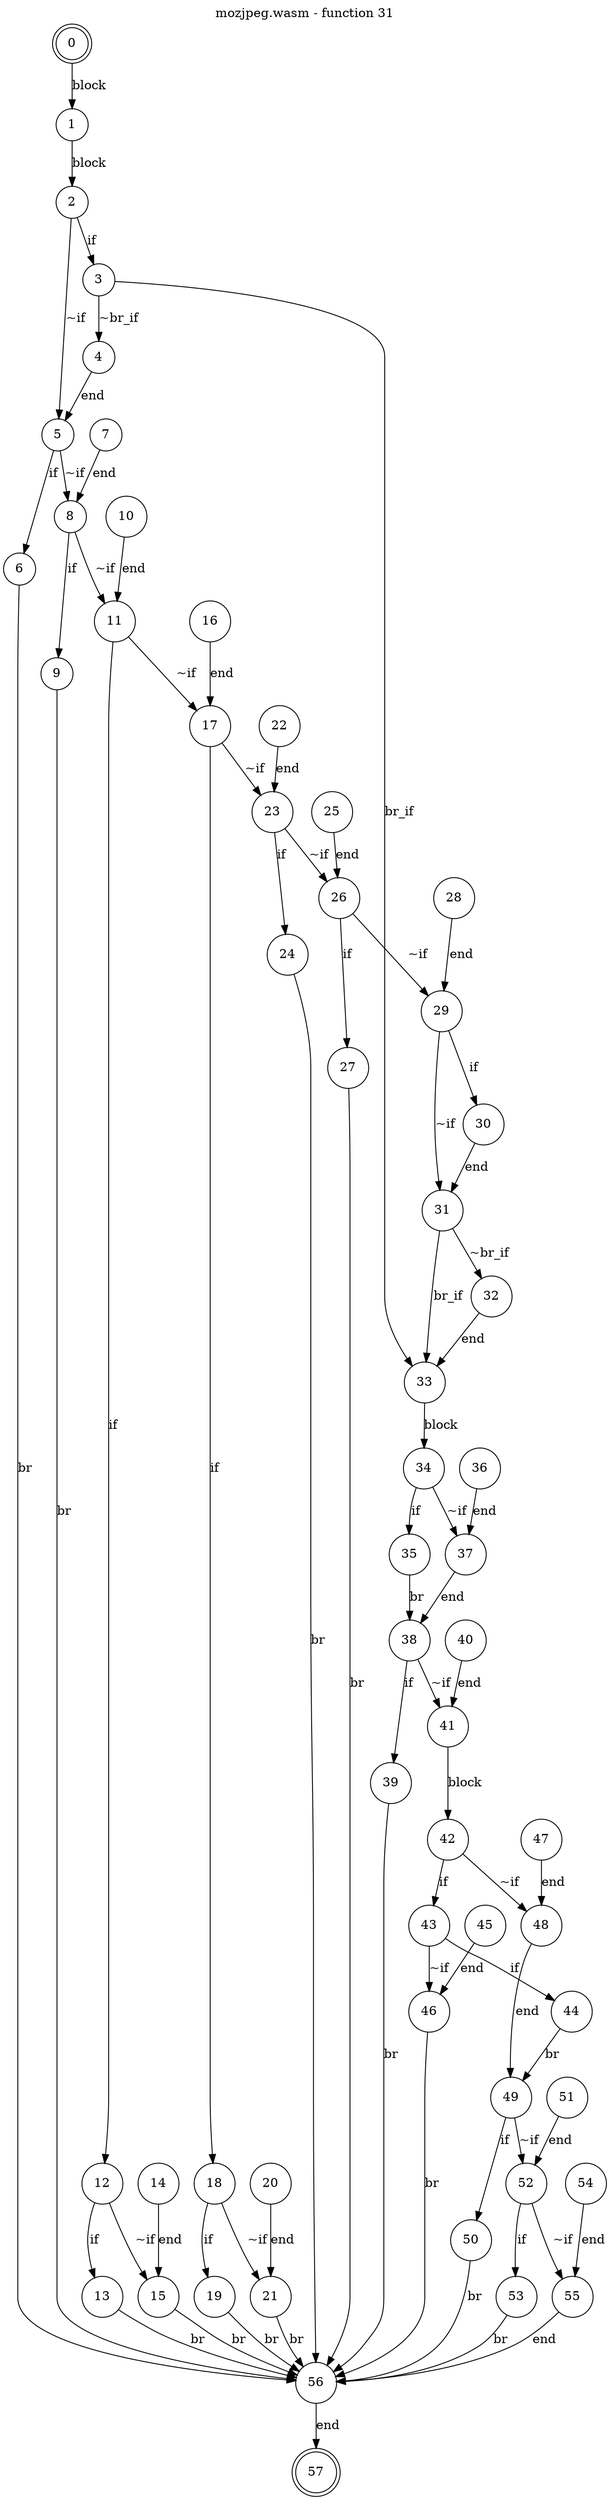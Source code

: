 digraph finite_state_machine {
    label = "mozjpeg.wasm - function 31"
    labelloc =  t
    labelfontsize = 16
    labelfontcolor = black
    labelfontname = "Helvetica"
    node [shape = doublecircle]; 0 57;
    node [shape = circle];
    0 -> 1[label = "block"];
    1 -> 2[label = "block"];
    2 -> 3[label = "if"];
    2 -> 5[label = "~if"];
    3 -> 4[label = "~br_if"];
    3 -> 33[label = "br_if"];
    4 -> 5[label = "end"];
    5 -> 6[label = "if"];
    5 -> 8[label = "~if"];
    6 -> 56[label = "br"];
    7 -> 8[label = "end"];
    8 -> 9[label = "if"];
    8 -> 11[label = "~if"];
    9 -> 56[label = "br"];
    10 -> 11[label = "end"];
    11 -> 12[label = "if"];
    11 -> 17[label = "~if"];
    12 -> 13[label = "if"];
    12 -> 15[label = "~if"];
    13 -> 56[label = "br"];
    14 -> 15[label = "end"];
    15 -> 56[label = "br"];
    16 -> 17[label = "end"];
    17 -> 18[label = "if"];
    17 -> 23[label = "~if"];
    18 -> 19[label = "if"];
    18 -> 21[label = "~if"];
    19 -> 56[label = "br"];
    20 -> 21[label = "end"];
    21 -> 56[label = "br"];
    22 -> 23[label = "end"];
    23 -> 24[label = "if"];
    23 -> 26[label = "~if"];
    24 -> 56[label = "br"];
    25 -> 26[label = "end"];
    26 -> 27[label = "if"];
    26 -> 29[label = "~if"];
    27 -> 56[label = "br"];
    28 -> 29[label = "end"];
    29 -> 30[label = "if"];
    29 -> 31[label = "~if"];
    30 -> 31[label = "end"];
    31 -> 32[label = "~br_if"];
    31 -> 33[label = "br_if"];
    32 -> 33[label = "end"];
    33 -> 34[label = "block"];
    34 -> 35[label = "if"];
    34 -> 37[label = "~if"];
    35 -> 38[label = "br"];
    36 -> 37[label = "end"];
    37 -> 38[label = "end"];
    38 -> 39[label = "if"];
    38 -> 41[label = "~if"];
    39 -> 56[label = "br"];
    40 -> 41[label = "end"];
    41 -> 42[label = "block"];
    42 -> 43[label = "if"];
    42 -> 48[label = "~if"];
    43 -> 44[label = "if"];
    43 -> 46[label = "~if"];
    44 -> 49[label = "br"];
    45 -> 46[label = "end"];
    46 -> 56[label = "br"];
    47 -> 48[label = "end"];
    48 -> 49[label = "end"];
    49 -> 50[label = "if"];
    49 -> 52[label = "~if"];
    50 -> 56[label = "br"];
    51 -> 52[label = "end"];
    52 -> 53[label = "if"];
    52 -> 55[label = "~if"];
    53 -> 56[label = "br"];
    54 -> 55[label = "end"];
    55 -> 56[label = "end"];
    56 -> 57[label = "end"];
}
